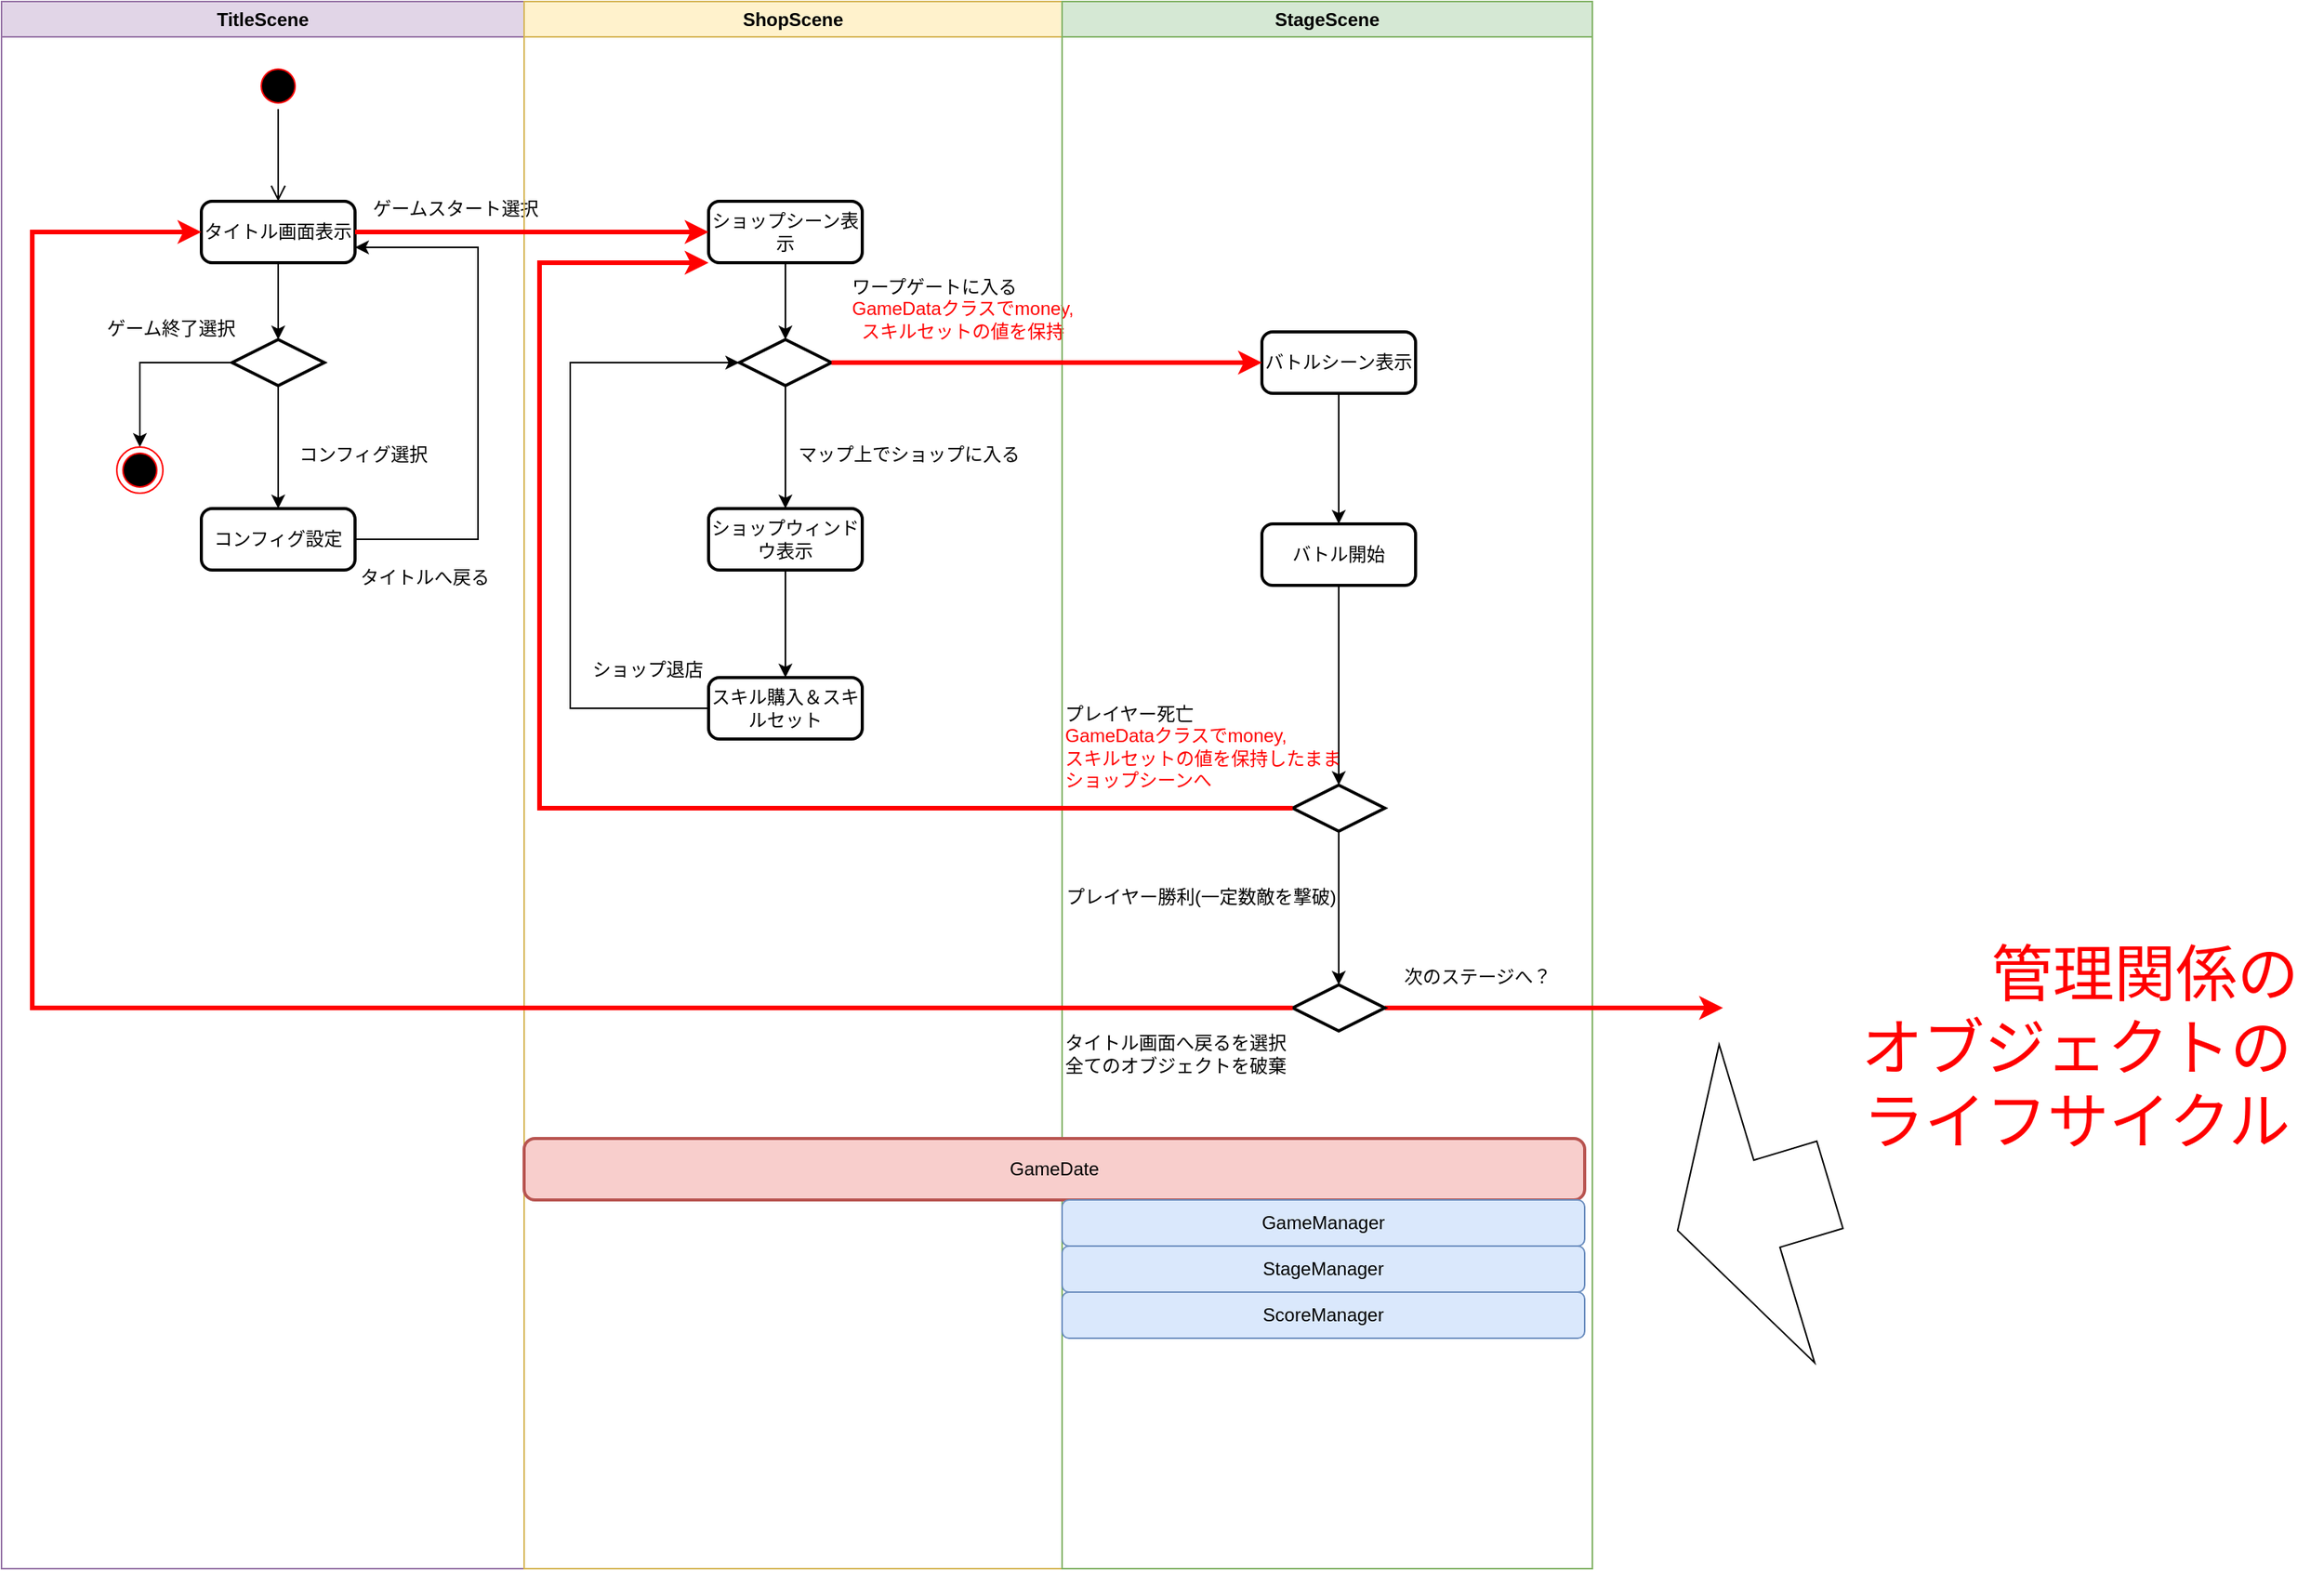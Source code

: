 <mxfile version="26.0.10">
  <diagram name="ページ1" id="vdZptrjZ9h7qYNqXe-o8">
    <mxGraphModel dx="1953" dy="1023" grid="1" gridSize="10" guides="1" tooltips="1" connect="1" arrows="1" fold="1" page="1" pageScale="1" pageWidth="1654" pageHeight="1169" math="0" shadow="0">
      <root>
        <mxCell id="0" />
        <mxCell id="1" parent="0" />
        <mxCell id="Ws5p672p3ITMvYxdtUtY-4" value="TitleScene" style="swimlane;whiteSpace=wrap;html=1;fillColor=#e1d5e7;strokeColor=#9673a6;" vertex="1" parent="1">
          <mxGeometry x="130" y="30" width="340" height="1020" as="geometry" />
        </mxCell>
        <mxCell id="Ws5p672p3ITMvYxdtUtY-8" value="" style="ellipse;html=1;shape=startState;fillColor=#000000;strokeColor=#ff0000;" vertex="1" parent="Ws5p672p3ITMvYxdtUtY-4">
          <mxGeometry x="165" y="40" width="30" height="30" as="geometry" />
        </mxCell>
        <mxCell id="Ws5p672p3ITMvYxdtUtY-9" value="" style="edgeStyle=orthogonalEdgeStyle;html=1;verticalAlign=bottom;endArrow=open;endSize=8;strokeColor=#000000;rounded=0;" edge="1" parent="Ws5p672p3ITMvYxdtUtY-4">
          <mxGeometry relative="1" as="geometry">
            <mxPoint x="180" y="130" as="targetPoint" />
            <mxPoint x="180.0" y="70.0" as="sourcePoint" />
          </mxGeometry>
        </mxCell>
        <mxCell id="Ws5p672p3ITMvYxdtUtY-12" style="edgeStyle=orthogonalEdgeStyle;rounded=0;orthogonalLoop=1;jettySize=auto;html=1;" edge="1" parent="Ws5p672p3ITMvYxdtUtY-4" source="Ws5p672p3ITMvYxdtUtY-11" target="Ws5p672p3ITMvYxdtUtY-13">
          <mxGeometry relative="1" as="geometry">
            <mxPoint x="180.0" y="220" as="targetPoint" />
          </mxGeometry>
        </mxCell>
        <mxCell id="Ws5p672p3ITMvYxdtUtY-11" value="タイトル画面表示" style="rounded=1;whiteSpace=wrap;html=1;absoluteArcSize=1;arcSize=14;strokeWidth=2;" vertex="1" parent="Ws5p672p3ITMvYxdtUtY-4">
          <mxGeometry x="130" y="130" width="100" height="40" as="geometry" />
        </mxCell>
        <mxCell id="Ws5p672p3ITMvYxdtUtY-20" style="edgeStyle=orthogonalEdgeStyle;rounded=0;orthogonalLoop=1;jettySize=auto;html=1;entryX=0.5;entryY=0;entryDx=0;entryDy=0;" edge="1" parent="Ws5p672p3ITMvYxdtUtY-4" source="Ws5p672p3ITMvYxdtUtY-13" target="Ws5p672p3ITMvYxdtUtY-76">
          <mxGeometry relative="1" as="geometry">
            <mxPoint x="90" y="270" as="targetPoint" />
          </mxGeometry>
        </mxCell>
        <mxCell id="Ws5p672p3ITMvYxdtUtY-91" style="edgeStyle=orthogonalEdgeStyle;rounded=0;orthogonalLoop=1;jettySize=auto;html=1;exitX=0.5;exitY=1;exitDx=0;exitDy=0;exitPerimeter=0;entryX=0.5;entryY=0;entryDx=0;entryDy=0;" edge="1" parent="Ws5p672p3ITMvYxdtUtY-4" source="Ws5p672p3ITMvYxdtUtY-13" target="Ws5p672p3ITMvYxdtUtY-16">
          <mxGeometry relative="1" as="geometry" />
        </mxCell>
        <mxCell id="Ws5p672p3ITMvYxdtUtY-13" value="" style="strokeWidth=2;html=1;shape=mxgraph.flowchart.decision;whiteSpace=wrap;" vertex="1" parent="Ws5p672p3ITMvYxdtUtY-4">
          <mxGeometry x="150" y="220" width="60" height="30" as="geometry" />
        </mxCell>
        <mxCell id="Ws5p672p3ITMvYxdtUtY-93" style="edgeStyle=orthogonalEdgeStyle;rounded=0;orthogonalLoop=1;jettySize=auto;html=1;entryX=1;entryY=0.75;entryDx=0;entryDy=0;" edge="1" parent="Ws5p672p3ITMvYxdtUtY-4" source="Ws5p672p3ITMvYxdtUtY-16" target="Ws5p672p3ITMvYxdtUtY-11">
          <mxGeometry relative="1" as="geometry">
            <mxPoint x="310" y="160" as="targetPoint" />
            <Array as="points">
              <mxPoint x="310" y="350" />
              <mxPoint x="310" y="160" />
            </Array>
          </mxGeometry>
        </mxCell>
        <mxCell id="Ws5p672p3ITMvYxdtUtY-16" value="コンフィグ設定" style="rounded=1;whiteSpace=wrap;html=1;absoluteArcSize=1;arcSize=14;strokeWidth=2;" vertex="1" parent="Ws5p672p3ITMvYxdtUtY-4">
          <mxGeometry x="130" y="330" width="100" height="40" as="geometry" />
        </mxCell>
        <mxCell id="Ws5p672p3ITMvYxdtUtY-24" value="ゲームスタート選択" style="text;html=1;align=center;verticalAlign=middle;resizable=0;points=[];autosize=1;strokeColor=none;fillColor=none;" vertex="1" parent="Ws5p672p3ITMvYxdtUtY-4">
          <mxGeometry x="230" y="120" width="130" height="30" as="geometry" />
        </mxCell>
        <mxCell id="Ws5p672p3ITMvYxdtUtY-76" value="" style="ellipse;html=1;shape=endState;fillColor=#000000;strokeColor=#ff0000;" vertex="1" parent="Ws5p672p3ITMvYxdtUtY-4">
          <mxGeometry x="75" y="290" width="30" height="30" as="geometry" />
        </mxCell>
        <mxCell id="Ws5p672p3ITMvYxdtUtY-32" value="ゲーム終了選択" style="text;html=1;align=center;verticalAlign=middle;resizable=0;points=[];autosize=1;strokeColor=none;fillColor=none;" vertex="1" parent="Ws5p672p3ITMvYxdtUtY-4">
          <mxGeometry x="55" y="198" width="110" height="30" as="geometry" />
        </mxCell>
        <mxCell id="Ws5p672p3ITMvYxdtUtY-33" value="コンフィグ選択" style="text;html=1;align=center;verticalAlign=middle;resizable=0;points=[];autosize=1;strokeColor=none;fillColor=none;" vertex="1" parent="Ws5p672p3ITMvYxdtUtY-4">
          <mxGeometry x="180" y="280" width="110" height="30" as="geometry" />
        </mxCell>
        <mxCell id="Ws5p672p3ITMvYxdtUtY-94" value="タイトルへ戻る" style="text;html=1;align=center;verticalAlign=middle;resizable=0;points=[];autosize=1;strokeColor=none;fillColor=none;" vertex="1" parent="Ws5p672p3ITMvYxdtUtY-4">
          <mxGeometry x="220" y="360" width="110" height="30" as="geometry" />
        </mxCell>
        <mxCell id="Ws5p672p3ITMvYxdtUtY-5" value="ShopScene" style="swimlane;whiteSpace=wrap;html=1;fillColor=#fff2cc;strokeColor=#d6b656;" vertex="1" parent="1">
          <mxGeometry x="470" y="30" width="350" height="1020" as="geometry" />
        </mxCell>
        <mxCell id="Ws5p672p3ITMvYxdtUtY-31" style="edgeStyle=orthogonalEdgeStyle;rounded=0;orthogonalLoop=1;jettySize=auto;html=1;" edge="1" parent="Ws5p672p3ITMvYxdtUtY-5" source="Ws5p672p3ITMvYxdtUtY-22" target="Ws5p672p3ITMvYxdtUtY-29">
          <mxGeometry relative="1" as="geometry" />
        </mxCell>
        <mxCell id="Ws5p672p3ITMvYxdtUtY-22" value="ショップシーン表示" style="rounded=1;whiteSpace=wrap;html=1;absoluteArcSize=1;arcSize=14;strokeWidth=2;" vertex="1" parent="Ws5p672p3ITMvYxdtUtY-5">
          <mxGeometry x="120" y="130" width="100" height="40" as="geometry" />
        </mxCell>
        <mxCell id="Ws5p672p3ITMvYxdtUtY-52" style="edgeStyle=orthogonalEdgeStyle;rounded=0;orthogonalLoop=1;jettySize=auto;html=1;" edge="1" parent="Ws5p672p3ITMvYxdtUtY-5" source="Ws5p672p3ITMvYxdtUtY-28" target="Ws5p672p3ITMvYxdtUtY-51">
          <mxGeometry relative="1" as="geometry" />
        </mxCell>
        <mxCell id="Ws5p672p3ITMvYxdtUtY-28" value="ショップウィンドウ表示" style="rounded=1;whiteSpace=wrap;html=1;absoluteArcSize=1;arcSize=14;strokeWidth=2;" vertex="1" parent="Ws5p672p3ITMvYxdtUtY-5">
          <mxGeometry x="120" y="330" width="100" height="40" as="geometry" />
        </mxCell>
        <mxCell id="Ws5p672p3ITMvYxdtUtY-42" style="edgeStyle=orthogonalEdgeStyle;rounded=0;orthogonalLoop=1;jettySize=auto;html=1;exitX=0.5;exitY=1;exitDx=0;exitDy=0;exitPerimeter=0;" edge="1" parent="Ws5p672p3ITMvYxdtUtY-5" source="Ws5p672p3ITMvYxdtUtY-29" target="Ws5p672p3ITMvYxdtUtY-28">
          <mxGeometry relative="1" as="geometry" />
        </mxCell>
        <mxCell id="Ws5p672p3ITMvYxdtUtY-29" value="" style="strokeWidth=2;html=1;shape=mxgraph.flowchart.decision;whiteSpace=wrap;" vertex="1" parent="Ws5p672p3ITMvYxdtUtY-5">
          <mxGeometry x="140" y="220" width="60" height="30" as="geometry" />
        </mxCell>
        <mxCell id="Ws5p672p3ITMvYxdtUtY-37" value="マップ上でショップに入る" style="text;html=1;align=center;verticalAlign=middle;resizable=0;points=[];autosize=1;strokeColor=none;fillColor=none;" vertex="1" parent="Ws5p672p3ITMvYxdtUtY-5">
          <mxGeometry x="165" y="280" width="170" height="30" as="geometry" />
        </mxCell>
        <mxCell id="Ws5p672p3ITMvYxdtUtY-44" value="ショップ退店" style="text;html=1;align=center;verticalAlign=middle;resizable=0;points=[];autosize=1;strokeColor=none;fillColor=none;" vertex="1" parent="Ws5p672p3ITMvYxdtUtY-5">
          <mxGeometry x="30" y="420" width="100" height="30" as="geometry" />
        </mxCell>
        <mxCell id="Ws5p672p3ITMvYxdtUtY-53" style="edgeStyle=orthogonalEdgeStyle;rounded=0;orthogonalLoop=1;jettySize=auto;html=1;entryX=0;entryY=0.5;entryDx=0;entryDy=0;entryPerimeter=0;" edge="1" parent="Ws5p672p3ITMvYxdtUtY-5" source="Ws5p672p3ITMvYxdtUtY-51" target="Ws5p672p3ITMvYxdtUtY-29">
          <mxGeometry relative="1" as="geometry">
            <mxPoint x="30.0" y="230" as="targetPoint" />
            <Array as="points">
              <mxPoint x="30" y="460" />
              <mxPoint x="30" y="235" />
            </Array>
          </mxGeometry>
        </mxCell>
        <mxCell id="Ws5p672p3ITMvYxdtUtY-51" value="スキル購入＆スキルセット" style="rounded=1;whiteSpace=wrap;html=1;absoluteArcSize=1;arcSize=14;strokeWidth=2;" vertex="1" parent="Ws5p672p3ITMvYxdtUtY-5">
          <mxGeometry x="120" y="440" width="100" height="40" as="geometry" />
        </mxCell>
        <mxCell id="Ws5p672p3ITMvYxdtUtY-38" value="&lt;div style=&quot;text-align: left;&quot;&gt;&lt;span style=&quot;background-color: transparent; color: light-dark(rgb(0, 0, 0), rgb(255, 255, 255));&quot;&gt;ワープゲートに入る&amp;nbsp;&lt;/span&gt;&lt;/div&gt;&lt;div&gt;&lt;font style=&quot;color: rgb(255, 0, 0);&quot;&gt;GameDataクラスでmoney,&lt;/font&gt;&lt;/div&gt;&lt;div&gt;&lt;font style=&quot;color: rgb(255, 0, 0);&quot;&gt;スキルセットの値を保持&lt;/font&gt;&lt;/div&gt;" style="text;html=1;align=center;verticalAlign=middle;resizable=0;points=[];autosize=1;strokeColor=none;fillColor=none;" vertex="1" parent="Ws5p672p3ITMvYxdtUtY-5">
          <mxGeometry x="200" y="170" width="170" height="60" as="geometry" />
        </mxCell>
        <mxCell id="Ws5p672p3ITMvYxdtUtY-6" value="StageScene" style="swimlane;whiteSpace=wrap;html=1;fillColor=#d5e8d4;strokeColor=#82b366;" vertex="1" parent="1">
          <mxGeometry x="820" y="30" width="345" height="1020" as="geometry" />
        </mxCell>
        <mxCell id="Ws5p672p3ITMvYxdtUtY-56" style="edgeStyle=orthogonalEdgeStyle;rounded=0;orthogonalLoop=1;jettySize=auto;html=1;" edge="1" parent="Ws5p672p3ITMvYxdtUtY-6" source="Ws5p672p3ITMvYxdtUtY-45" target="Ws5p672p3ITMvYxdtUtY-55">
          <mxGeometry relative="1" as="geometry" />
        </mxCell>
        <mxCell id="Ws5p672p3ITMvYxdtUtY-45" value="バトルシーン表示" style="rounded=1;whiteSpace=wrap;html=1;absoluteArcSize=1;arcSize=14;strokeWidth=2;" vertex="1" parent="Ws5p672p3ITMvYxdtUtY-6">
          <mxGeometry x="130" y="215" width="100" height="40" as="geometry" />
        </mxCell>
        <mxCell id="Ws5p672p3ITMvYxdtUtY-58" style="edgeStyle=orthogonalEdgeStyle;rounded=0;orthogonalLoop=1;jettySize=auto;html=1;" edge="1" parent="Ws5p672p3ITMvYxdtUtY-6" source="Ws5p672p3ITMvYxdtUtY-55" target="Ws5p672p3ITMvYxdtUtY-57">
          <mxGeometry relative="1" as="geometry" />
        </mxCell>
        <mxCell id="Ws5p672p3ITMvYxdtUtY-55" value="バトル開始" style="rounded=1;whiteSpace=wrap;html=1;absoluteArcSize=1;arcSize=14;strokeWidth=2;" vertex="1" parent="Ws5p672p3ITMvYxdtUtY-6">
          <mxGeometry x="130" y="340" width="100" height="40" as="geometry" />
        </mxCell>
        <mxCell id="Ws5p672p3ITMvYxdtUtY-63" style="edgeStyle=orthogonalEdgeStyle;rounded=0;orthogonalLoop=1;jettySize=auto;html=1;entryX=0.5;entryY=0;entryDx=0;entryDy=0;entryPerimeter=0;" edge="1" parent="Ws5p672p3ITMvYxdtUtY-6" source="Ws5p672p3ITMvYxdtUtY-57" target="Ws5p672p3ITMvYxdtUtY-64">
          <mxGeometry relative="1" as="geometry">
            <mxPoint x="180" y="600" as="targetPoint" />
          </mxGeometry>
        </mxCell>
        <mxCell id="Ws5p672p3ITMvYxdtUtY-57" value="" style="strokeWidth=2;html=1;shape=mxgraph.flowchart.decision;whiteSpace=wrap;" vertex="1" parent="Ws5p672p3ITMvYxdtUtY-6">
          <mxGeometry x="150" y="510" width="60" height="30" as="geometry" />
        </mxCell>
        <mxCell id="Ws5p672p3ITMvYxdtUtY-61" value="プレイヤー死亡&lt;div&gt;&lt;div&gt;&lt;font style=&quot;color: rgb(255, 0, 0);&quot;&gt;GameDataクラスでmoney,&lt;/font&gt;&lt;/div&gt;&lt;div&gt;&lt;font style=&quot;color: rgb(255, 0, 0);&quot;&gt;スキルセットの値を保持したまま&lt;/font&gt;&lt;/div&gt;&lt;div style=&quot;&quot;&gt;&lt;font style=&quot;color: rgb(255, 0, 0);&quot;&gt;ショップシーンへ&lt;/font&gt;&lt;/div&gt;&lt;/div&gt;" style="text;html=1;align=left;verticalAlign=middle;resizable=0;points=[];autosize=1;strokeColor=none;fillColor=none;" vertex="1" parent="Ws5p672p3ITMvYxdtUtY-6">
          <mxGeometry y="450" width="200" height="70" as="geometry" />
        </mxCell>
        <mxCell id="Ws5p672p3ITMvYxdtUtY-98" style="edgeStyle=orthogonalEdgeStyle;rounded=0;orthogonalLoop=1;jettySize=auto;html=1;strokeColor=#FF0000;strokeWidth=3;" edge="1" parent="Ws5p672p3ITMvYxdtUtY-6" source="Ws5p672p3ITMvYxdtUtY-64">
          <mxGeometry relative="1" as="geometry">
            <mxPoint x="430.0" y="655" as="targetPoint" />
          </mxGeometry>
        </mxCell>
        <mxCell id="Ws5p672p3ITMvYxdtUtY-64" value="" style="strokeWidth=2;html=1;shape=mxgraph.flowchart.decision;whiteSpace=wrap;" vertex="1" parent="Ws5p672p3ITMvYxdtUtY-6">
          <mxGeometry x="150" y="640" width="60" height="30" as="geometry" />
        </mxCell>
        <mxCell id="Ws5p672p3ITMvYxdtUtY-65" value="プレイヤー勝利(一定数敵を撃破)&lt;div&gt;&lt;br&gt;&lt;/div&gt;" style="text;html=1;align=center;verticalAlign=middle;resizable=0;points=[];autosize=1;strokeColor=none;fillColor=none;" vertex="1" parent="Ws5p672p3ITMvYxdtUtY-6">
          <mxGeometry x="-10" y="570" width="200" height="40" as="geometry" />
        </mxCell>
        <mxCell id="Ws5p672p3ITMvYxdtUtY-70" value="タイトル画面へ戻るを選択&lt;br&gt;全てのオブジェクトを破棄" style="text;html=1;align=left;verticalAlign=middle;resizable=0;points=[];autosize=1;strokeColor=none;fillColor=none;" vertex="1" parent="Ws5p672p3ITMvYxdtUtY-6">
          <mxGeometry y="665" width="170" height="40" as="geometry" />
        </mxCell>
        <mxCell id="Ws5p672p3ITMvYxdtUtY-71" value="次のステージへ？" style="text;html=1;align=center;verticalAlign=middle;resizable=0;points=[];autosize=1;strokeColor=none;fillColor=none;" vertex="1" parent="Ws5p672p3ITMvYxdtUtY-6">
          <mxGeometry x="210" y="620" width="120" height="30" as="geometry" />
        </mxCell>
        <mxCell id="Ws5p672p3ITMvYxdtUtY-80" value="GameDate" style="rounded=1;whiteSpace=wrap;html=1;absoluteArcSize=1;arcSize=14;strokeWidth=2;fillColor=#f8cecc;strokeColor=#b85450;" vertex="1" parent="Ws5p672p3ITMvYxdtUtY-6">
          <mxGeometry x="-350" y="740" width="690" height="40" as="geometry" />
        </mxCell>
        <mxCell id="Ws5p672p3ITMvYxdtUtY-81" value="GameManager" style="rounded=1;whiteSpace=wrap;html=1;fillColor=#dae8fc;strokeColor=#6c8ebf;" vertex="1" parent="Ws5p672p3ITMvYxdtUtY-6">
          <mxGeometry y="780" width="340" height="30" as="geometry" />
        </mxCell>
        <mxCell id="Ws5p672p3ITMvYxdtUtY-82" value="StageManager" style="rounded=1;whiteSpace=wrap;html=1;fillColor=#dae8fc;strokeColor=#6c8ebf;" vertex="1" parent="Ws5p672p3ITMvYxdtUtY-6">
          <mxGeometry y="810" width="340" height="30" as="geometry" />
        </mxCell>
        <mxCell id="Ws5p672p3ITMvYxdtUtY-83" value="ScoreManager" style="rounded=1;whiteSpace=wrap;html=1;fillColor=#dae8fc;strokeColor=#6c8ebf;" vertex="1" parent="Ws5p672p3ITMvYxdtUtY-6">
          <mxGeometry y="840" width="340" height="30" as="geometry" />
        </mxCell>
        <mxCell id="Ws5p672p3ITMvYxdtUtY-23" style="edgeStyle=orthogonalEdgeStyle;rounded=0;orthogonalLoop=1;jettySize=auto;html=1;entryX=0;entryY=0.5;entryDx=0;entryDy=0;strokeColor=#FF0000;strokeWidth=3;" edge="1" parent="1" source="Ws5p672p3ITMvYxdtUtY-11" target="Ws5p672p3ITMvYxdtUtY-22">
          <mxGeometry relative="1" as="geometry" />
        </mxCell>
        <mxCell id="Ws5p672p3ITMvYxdtUtY-46" style="edgeStyle=orthogonalEdgeStyle;rounded=0;orthogonalLoop=1;jettySize=auto;html=1;entryX=0;entryY=0.5;entryDx=0;entryDy=0;strokeColor=#FF0000;strokeWidth=3;" edge="1" parent="1" source="Ws5p672p3ITMvYxdtUtY-29" target="Ws5p672p3ITMvYxdtUtY-45">
          <mxGeometry relative="1" as="geometry" />
        </mxCell>
        <mxCell id="Ws5p672p3ITMvYxdtUtY-87" value="" style="shape=flexArrow;endArrow=classic;html=1;rounded=0;endWidth=156;endSize=19.872;width=59.2;" edge="1" parent="1">
          <mxGeometry width="50" height="50" relative="1" as="geometry">
            <mxPoint x="1320" y="800" as="sourcePoint" />
            <mxPoint x="1220" y="830" as="targetPoint" />
          </mxGeometry>
        </mxCell>
        <mxCell id="Ws5p672p3ITMvYxdtUtY-88" value="&lt;font style=&quot;font-size: 40px; color: rgb(255, 0, 0);&quot;&gt;&lt;span style=&quot;white-space: pre;&quot;&gt;&#x9;&lt;/span&gt;管理関係のオブジェクトのライフサイクル&lt;/font&gt;" style="text;html=1;align=center;verticalAlign=middle;whiteSpace=wrap;rounded=0;" vertex="1" parent="1">
          <mxGeometry x="1320" y="600" width="320" height="220" as="geometry" />
        </mxCell>
        <mxCell id="Ws5p672p3ITMvYxdtUtY-68" style="edgeStyle=orthogonalEdgeStyle;rounded=0;orthogonalLoop=1;jettySize=auto;html=1;entryX=0;entryY=0.5;entryDx=0;entryDy=0;exitX=0;exitY=0.5;exitDx=0;exitDy=0;exitPerimeter=0;strokeColor=#FF0000;strokeWidth=3;" edge="1" parent="1" source="Ws5p672p3ITMvYxdtUtY-64" target="Ws5p672p3ITMvYxdtUtY-11">
          <mxGeometry relative="1" as="geometry">
            <mxPoint x="230" y="160" as="targetPoint" />
            <mxPoint x="940" y="685" as="sourcePoint" />
            <Array as="points">
              <mxPoint x="150" y="685" />
              <mxPoint x="150" y="180" />
            </Array>
          </mxGeometry>
        </mxCell>
        <mxCell id="Ws5p672p3ITMvYxdtUtY-97" style="edgeStyle=orthogonalEdgeStyle;rounded=0;orthogonalLoop=1;jettySize=auto;html=1;entryX=0;entryY=1;entryDx=0;entryDy=0;strokeColor=#FF0000;strokeWidth=3;" edge="1" parent="1" source="Ws5p672p3ITMvYxdtUtY-57" target="Ws5p672p3ITMvYxdtUtY-22">
          <mxGeometry relative="1" as="geometry">
            <mxPoint x="480" y="190" as="targetPoint" />
            <Array as="points">
              <mxPoint x="480" y="555" />
              <mxPoint x="480" y="200" />
            </Array>
          </mxGeometry>
        </mxCell>
      </root>
    </mxGraphModel>
  </diagram>
</mxfile>
